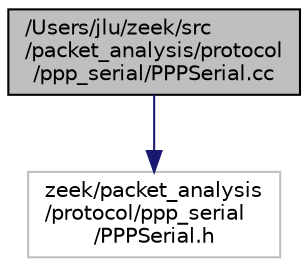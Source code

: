 digraph "/Users/jlu/zeek/src/packet_analysis/protocol/ppp_serial/PPPSerial.cc"
{
 // LATEX_PDF_SIZE
  edge [fontname="Helvetica",fontsize="10",labelfontname="Helvetica",labelfontsize="10"];
  node [fontname="Helvetica",fontsize="10",shape=record];
  Node1 [label="/Users/jlu/zeek/src\l/packet_analysis/protocol\l/ppp_serial/PPPSerial.cc",height=0.2,width=0.4,color="black", fillcolor="grey75", style="filled", fontcolor="black",tooltip=" "];
  Node1 -> Node2 [color="midnightblue",fontsize="10",style="solid",fontname="Helvetica"];
  Node2 [label="zeek/packet_analysis\l/protocol/ppp_serial\l/PPPSerial.h",height=0.2,width=0.4,color="grey75", fillcolor="white", style="filled",tooltip=" "];
}
